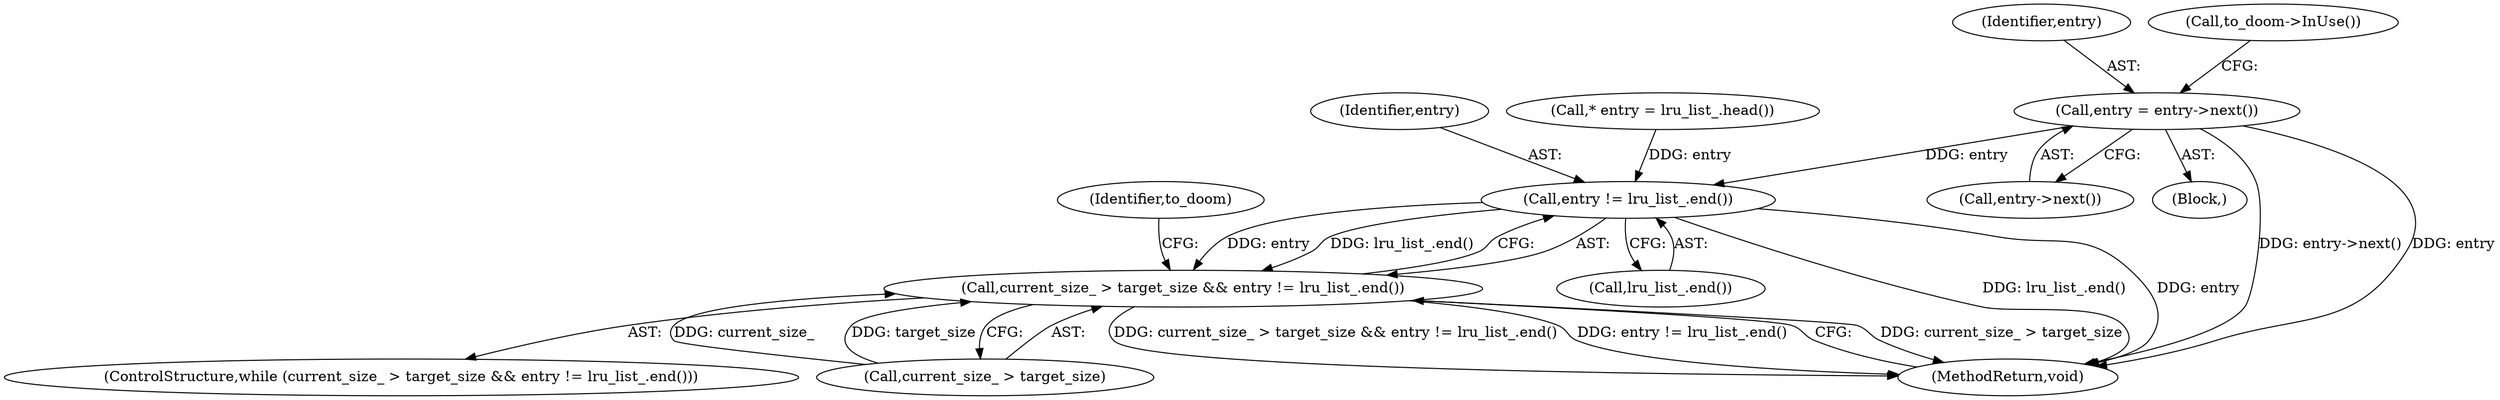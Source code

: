 digraph "1_Chrome_c9d673b54832afde658f214d7da7d0453fa89774@del" {
"1000132" [label="(Call,entry = entry->next())"];
"1000124" [label="(Call,entry != lru_list_.end())"];
"1000120" [label="(Call,current_size_ > target_size && entry != lru_list_.end())"];
"1000139" [label="(MethodReturn,void)"];
"1000130" [label="(Identifier,to_doom)"];
"1000125" [label="(Identifier,entry)"];
"1000124" [label="(Call,entry != lru_list_.end())"];
"1000134" [label="(Call,entry->next())"];
"1000132" [label="(Call,entry = entry->next())"];
"1000120" [label="(Call,current_size_ > target_size && entry != lru_list_.end())"];
"1000133" [label="(Identifier,entry)"];
"1000121" [label="(Call,current_size_ > target_size)"];
"1000127" [label="(Block,)"];
"1000119" [label="(ControlStructure,while (current_size_ > target_size && entry != lru_list_.end()))"];
"1000116" [label="(Call,* entry = lru_list_.head())"];
"1000126" [label="(Call,lru_list_.end())"];
"1000137" [label="(Call,to_doom->InUse())"];
"1000132" -> "1000127"  [label="AST: "];
"1000132" -> "1000134"  [label="CFG: "];
"1000133" -> "1000132"  [label="AST: "];
"1000134" -> "1000132"  [label="AST: "];
"1000137" -> "1000132"  [label="CFG: "];
"1000132" -> "1000139"  [label="DDG: entry->next()"];
"1000132" -> "1000139"  [label="DDG: entry"];
"1000132" -> "1000124"  [label="DDG: entry"];
"1000124" -> "1000120"  [label="AST: "];
"1000124" -> "1000126"  [label="CFG: "];
"1000125" -> "1000124"  [label="AST: "];
"1000126" -> "1000124"  [label="AST: "];
"1000120" -> "1000124"  [label="CFG: "];
"1000124" -> "1000139"  [label="DDG: entry"];
"1000124" -> "1000139"  [label="DDG: lru_list_.end()"];
"1000124" -> "1000120"  [label="DDG: entry"];
"1000124" -> "1000120"  [label="DDG: lru_list_.end()"];
"1000116" -> "1000124"  [label="DDG: entry"];
"1000120" -> "1000119"  [label="AST: "];
"1000120" -> "1000121"  [label="CFG: "];
"1000121" -> "1000120"  [label="AST: "];
"1000130" -> "1000120"  [label="CFG: "];
"1000139" -> "1000120"  [label="CFG: "];
"1000120" -> "1000139"  [label="DDG: current_size_ > target_size"];
"1000120" -> "1000139"  [label="DDG: current_size_ > target_size && entry != lru_list_.end()"];
"1000120" -> "1000139"  [label="DDG: entry != lru_list_.end()"];
"1000121" -> "1000120"  [label="DDG: current_size_"];
"1000121" -> "1000120"  [label="DDG: target_size"];
}
